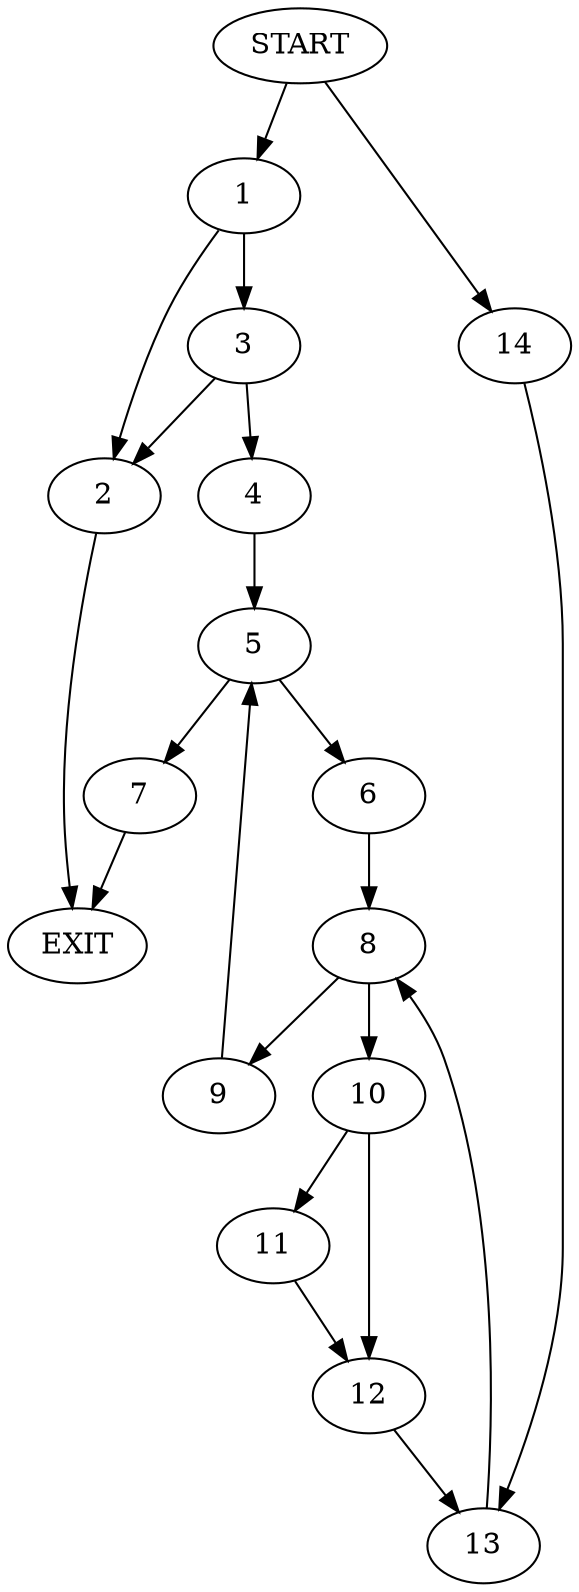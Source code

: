 digraph {
0 [label="START"]
15 [label="EXIT"]
0 -> 1
1 -> 2
1 -> 3
2 -> 15
3 -> 2
3 -> 4
4 -> 5
5 -> 6
5 -> 7
7 -> 15
6 -> 8
8 -> 9
8 -> 10
9 -> 5
10 -> 11
10 -> 12
12 -> 13
11 -> 12
13 -> 8
0 -> 14
14 -> 13
}
